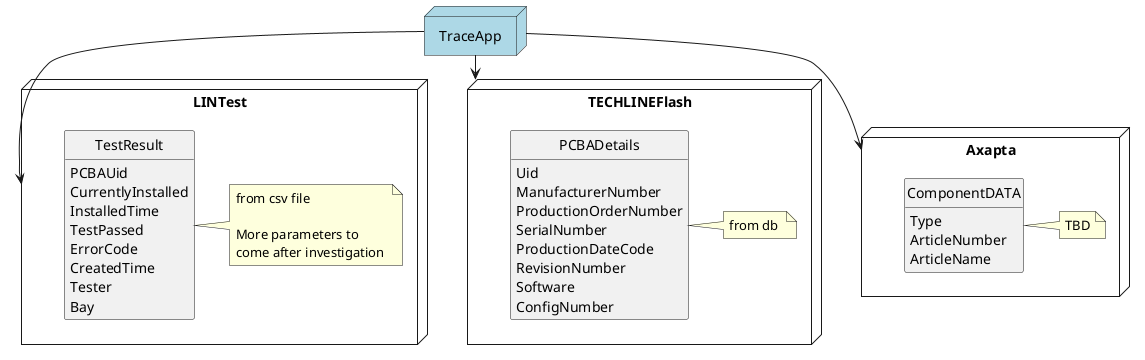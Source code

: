 ﻿@startuml

package TraceApp <<node>> #lightblue {

}

package LINTest <<node>> {
  class TestResult {
    PCBAUid
    CurrentlyInstalled
    InstalledTime
    TestPassed
    ErrorCode
    CreatedTime
    Tester
    Bay
  }
  note right
  from csv file
  
  More parameters to 
  come after investigation 
  end note
}

package TECHLINEFlash <<node>> {
  class PCBADetails {
    Uid
    ManufacturerNumber
    ProductionOrderNumber
    SerialNumber
    ProductionDateCode
    RevisionNumber
    Software
    ConfigNumber
  }
  note right 
  from db 
  end note
}


package Axapta <<node>> {
    class ComponentDATA {
      Type
      ArticleNumber
      ArticleName
    }
    note right 
    TBD
    end note
}


TraceApp --> LINTest
TraceApp --> TECHLINEFlash
TraceApp --> Axapta

hide methods
hide circle
@enduml